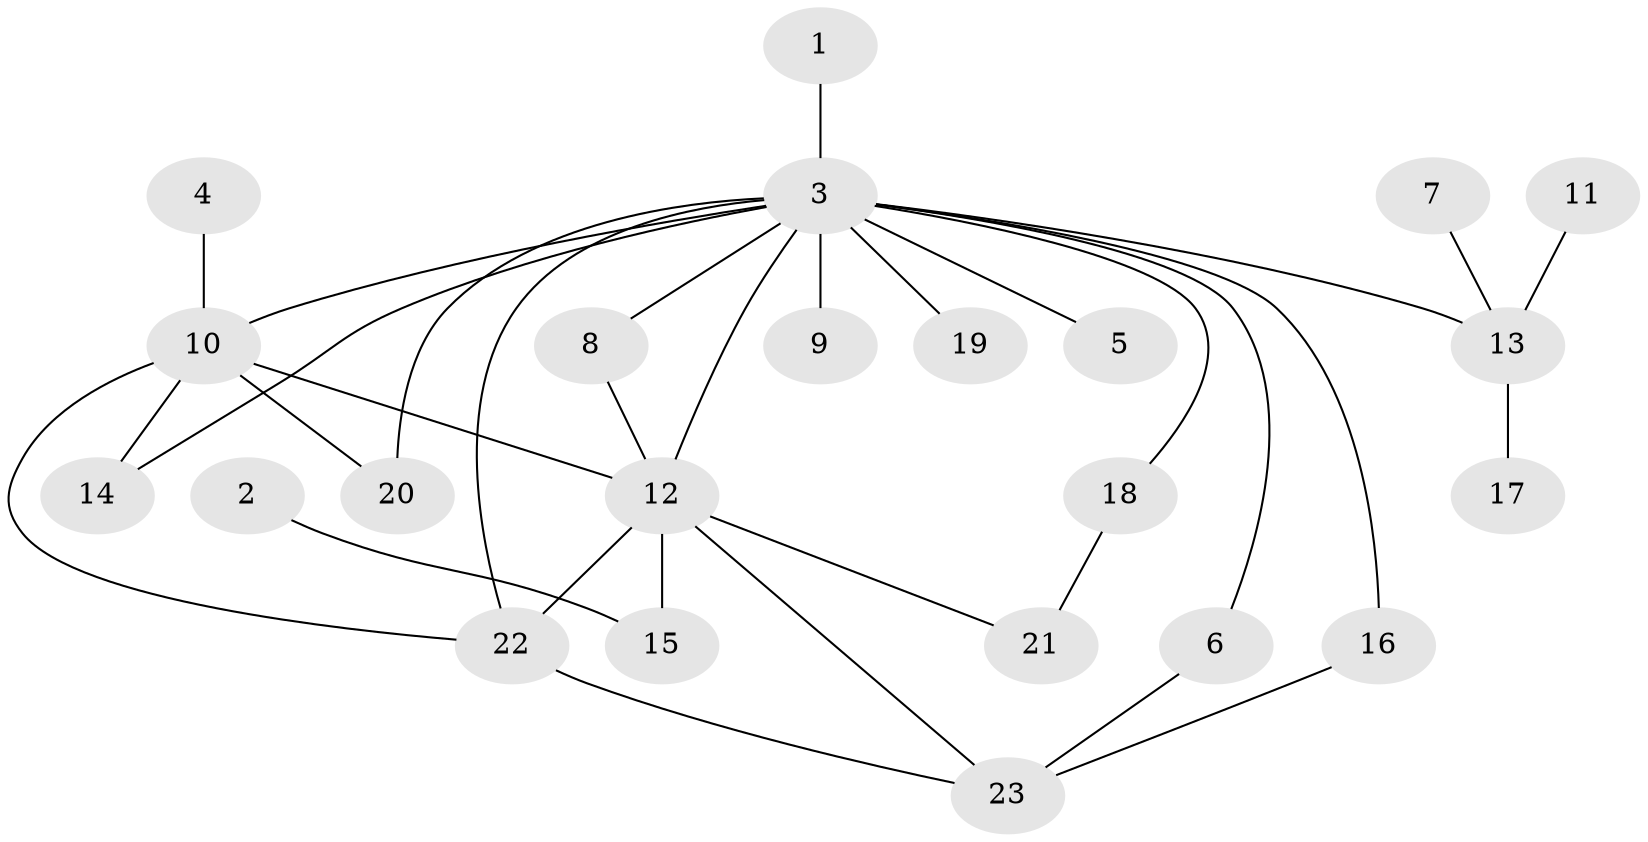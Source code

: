 // original degree distribution, {17: 0.019230769230769232, 2: 0.2692307692307692, 6: 0.038461538461538464, 1: 0.4423076923076923, 3: 0.11538461538461539, 9: 0.019230769230769232, 4: 0.07692307692307693, 5: 0.019230769230769232}
// Generated by graph-tools (version 1.1) at 2025/36/03/04/25 23:36:57]
// undirected, 23 vertices, 32 edges
graph export_dot {
  node [color=gray90,style=filled];
  1;
  2;
  3;
  4;
  5;
  6;
  7;
  8;
  9;
  10;
  11;
  12;
  13;
  14;
  15;
  16;
  17;
  18;
  19;
  20;
  21;
  22;
  23;
  1 -- 3 [weight=1.0];
  2 -- 15 [weight=1.0];
  3 -- 5 [weight=1.0];
  3 -- 6 [weight=1.0];
  3 -- 8 [weight=1.0];
  3 -- 9 [weight=1.0];
  3 -- 10 [weight=1.0];
  3 -- 12 [weight=1.0];
  3 -- 13 [weight=1.0];
  3 -- 14 [weight=1.0];
  3 -- 16 [weight=1.0];
  3 -- 18 [weight=1.0];
  3 -- 19 [weight=1.0];
  3 -- 20 [weight=1.0];
  3 -- 22 [weight=1.0];
  4 -- 10 [weight=1.0];
  6 -- 23 [weight=1.0];
  7 -- 13 [weight=1.0];
  8 -- 12 [weight=1.0];
  10 -- 12 [weight=1.0];
  10 -- 14 [weight=1.0];
  10 -- 20 [weight=1.0];
  10 -- 22 [weight=1.0];
  11 -- 13 [weight=1.0];
  12 -- 15 [weight=2.0];
  12 -- 21 [weight=1.0];
  12 -- 22 [weight=1.0];
  12 -- 23 [weight=1.0];
  13 -- 17 [weight=1.0];
  16 -- 23 [weight=1.0];
  18 -- 21 [weight=1.0];
  22 -- 23 [weight=1.0];
}
